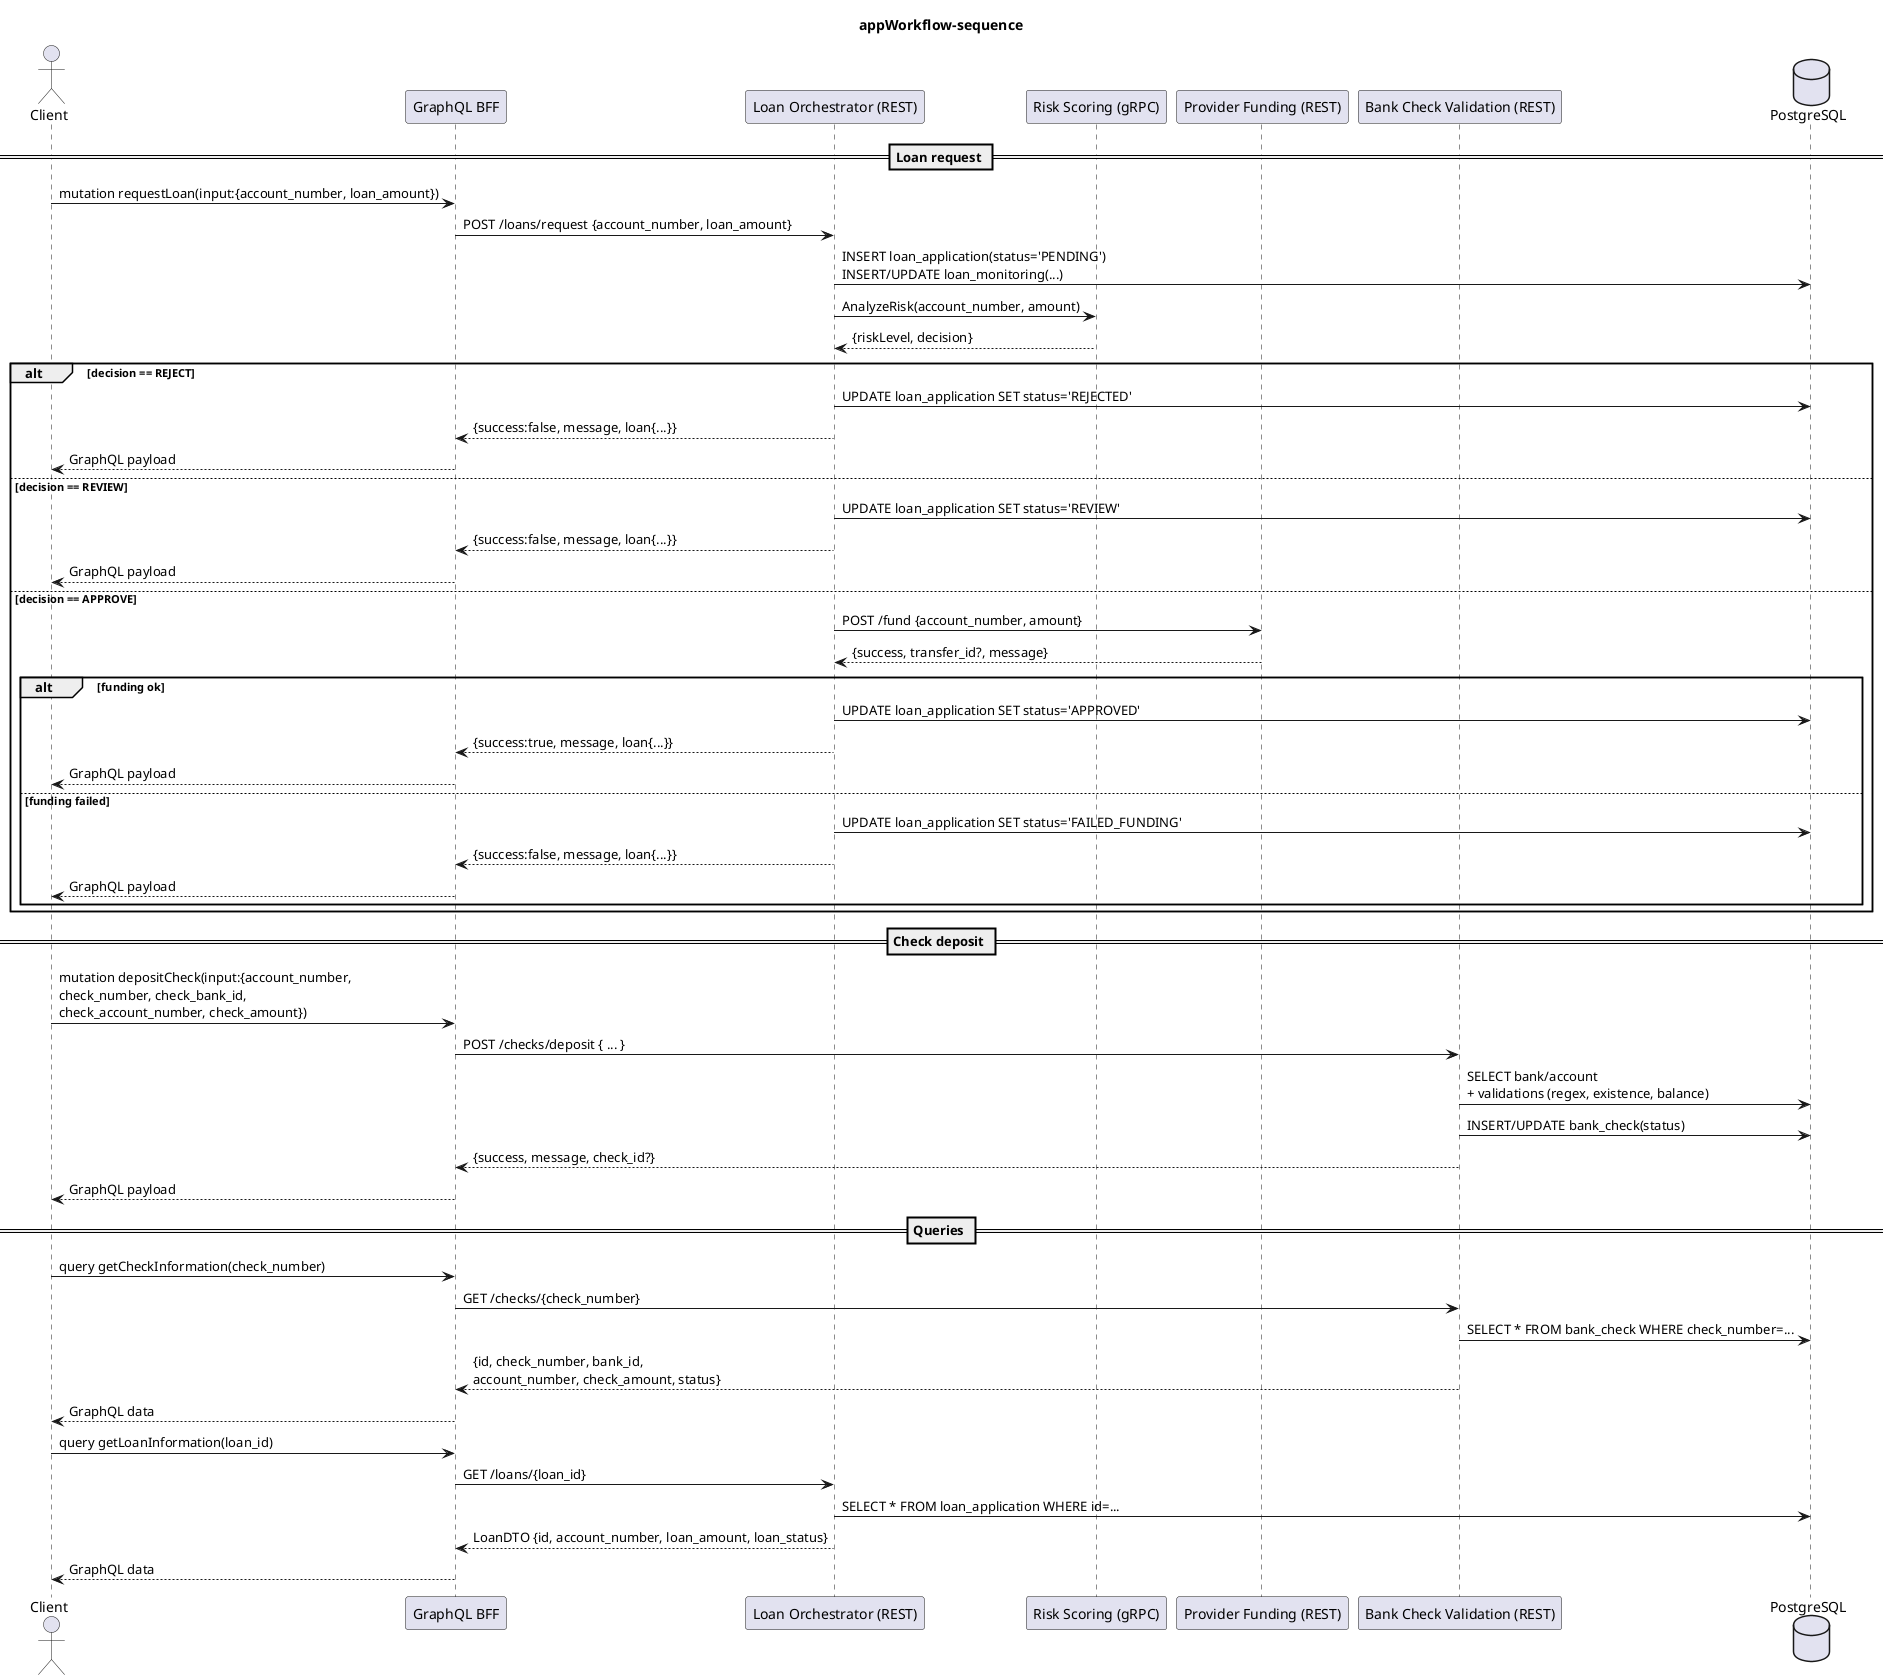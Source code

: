 @startuml
title appWorkflow-sequence

skinparam shadowing false
skinparam wrapWidth 240
skinparam defaultFontName Monospace

actor Client
participant "GraphQL BFF" as BFF
participant "Loan Orchestrator (REST)" as ORCH
participant "Risk Scoring (gRPC)" as RISK
participant "Provider Funding (REST)" as PROV
participant "Bank Check Validation (REST)" as CHECK
database "PostgreSQL" as DB

' =========================
' Loan request (mutation)
' =========================
== Loan request ==
Client -> BFF : mutation requestLoan(input:{account_number, loan_amount})
BFF -> ORCH : POST /loans/request {account_number, loan_amount}

ORCH -> DB : INSERT loan_application(status='PENDING')\nINSERT/UPDATE loan_monitoring(...)
ORCH -> RISK : AnalyzeRisk(account_number, amount)
RISK --> ORCH : {riskLevel, decision}

alt decision == REJECT
  ORCH -> DB : UPDATE loan_application SET status='REJECTED'
  ORCH --> BFF : {success:false, message, loan{...}}
  BFF --> Client : GraphQL payload
else decision == REVIEW
  ORCH -> DB : UPDATE loan_application SET status='REVIEW'
  ORCH --> BFF : {success:false, message, loan{...}}
  BFF --> Client : GraphQL payload
else decision == APPROVE
  ORCH -> PROV : POST /fund {account_number, amount}
  PROV --> ORCH : {success, transfer_id?, message}
  alt funding ok
    ORCH -> DB : UPDATE loan_application SET status='APPROVED'
    ORCH --> BFF : {success:true, message, loan{...}}
    BFF --> Client : GraphQL payload
  else funding failed
    ORCH -> DB : UPDATE loan_application SET status='FAILED_FUNDING'
    ORCH --> BFF : {success:false, message, loan{...}}
    BFF --> Client : GraphQL payload
  end
end

' =========================
' Check deposit (mutation)
' =========================
== Check deposit ==
Client -> BFF : mutation depositCheck(input:{account_number,\ncheck_number, check_bank_id,\ncheck_account_number, check_amount})
BFF -> CHECK : POST /checks/deposit { ... }

CHECK -> DB : SELECT bank/account\n+ validations (regex, existence, balance)
CHECK -> DB : INSERT/UPDATE bank_check(status)
CHECK --> BFF : {success, message, check_id?}
BFF --> Client : GraphQL payload

' =========================
' Queries (reads)
' =========================
== Queries ==
Client -> BFF : query getCheckInformation(check_number)
BFF -> CHECK : GET /checks/{check_number}
CHECK -> DB : SELECT * FROM bank_check WHERE check_number=...
CHECK --> BFF : {id, check_number, bank_id,\naccount_number, check_amount, status}
BFF --> Client : GraphQL data

Client -> BFF : query getLoanInformation(loan_id)
BFF -> ORCH : GET /loans/{loan_id}
ORCH -> DB : SELECT * FROM loan_application WHERE id=...
ORCH --> BFF : LoanDTO {id, account_number, loan_amount, loan_status}
BFF --> Client : GraphQL data

@enduml
